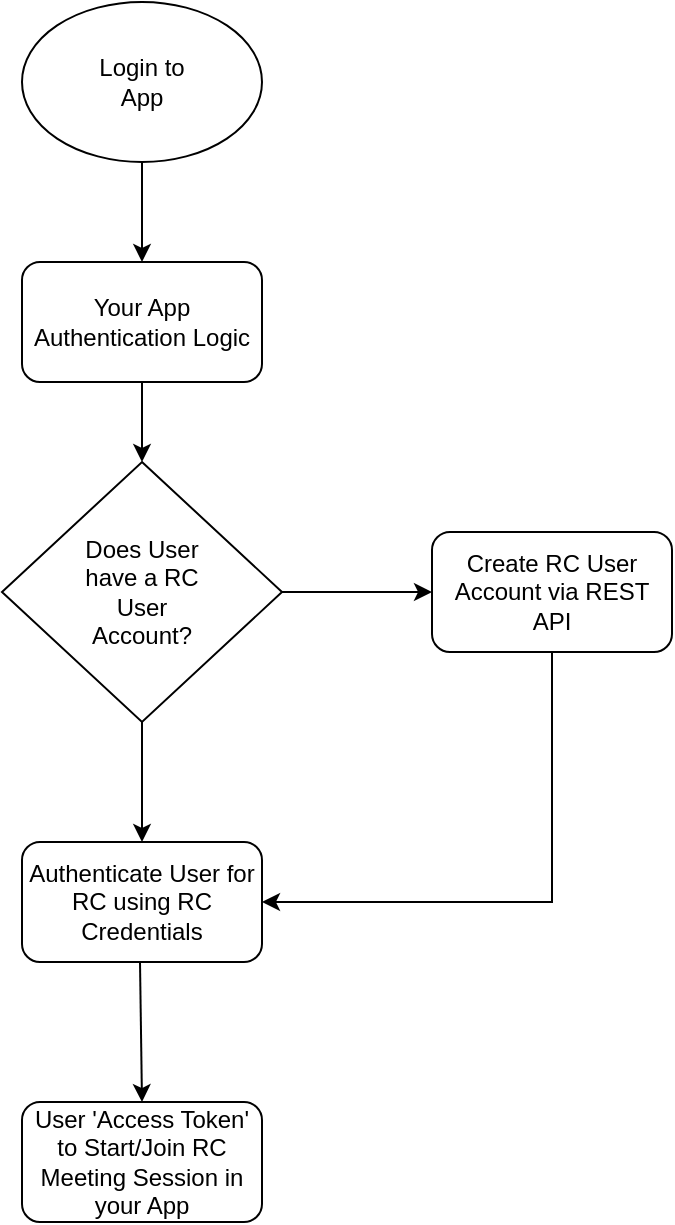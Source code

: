 <mxfile version="16.5.6" type="github"><diagram id="NUjg3EpJZkrvfTNAjAqF" name="Page-1"><mxGraphModel dx="1298" dy="-260" grid="1" gridSize="10" guides="1" tooltips="1" connect="1" arrows="1" fold="1" page="1" pageScale="1" pageWidth="850" pageHeight="1100" math="0" shadow="0"><root><mxCell id="0"/><mxCell id="1" parent="0"/><mxCell id="8M2mylyNKeDelmQ3rd_k-2" value="" style="ellipse;whiteSpace=wrap;html=1;" vertex="1" parent="1"><mxGeometry x="365" y="1150" width="120" height="80" as="geometry"/></mxCell><mxCell id="8M2mylyNKeDelmQ3rd_k-3" value="Login to App" style="text;html=1;strokeColor=none;fillColor=none;align=center;verticalAlign=middle;whiteSpace=wrap;rounded=0;" vertex="1" parent="1"><mxGeometry x="395" y="1175" width="60" height="30" as="geometry"/></mxCell><mxCell id="8M2mylyNKeDelmQ3rd_k-4" value="Your App Authentication Logic" style="rounded=1;whiteSpace=wrap;html=1;" vertex="1" parent="1"><mxGeometry x="365" y="1280" width="120" height="60" as="geometry"/></mxCell><mxCell id="8M2mylyNKeDelmQ3rd_k-6" value="" style="rhombus;whiteSpace=wrap;html=1;" vertex="1" parent="1"><mxGeometry x="355" y="1380" width="140" height="130" as="geometry"/></mxCell><mxCell id="8M2mylyNKeDelmQ3rd_k-7" value="Does User have a RC User Account?" style="text;html=1;strokeColor=none;fillColor=none;align=center;verticalAlign=middle;whiteSpace=wrap;rounded=0;" vertex="1" parent="1"><mxGeometry x="395" y="1430" width="60" height="30" as="geometry"/></mxCell><mxCell id="8M2mylyNKeDelmQ3rd_k-8" value="" style="endArrow=classic;html=1;rounded=0;exitX=1;exitY=0.5;exitDx=0;exitDy=0;" edge="1" parent="1" source="8M2mylyNKeDelmQ3rd_k-6"><mxGeometry width="50" height="50" relative="1" as="geometry"><mxPoint x="400" y="1540" as="sourcePoint"/><mxPoint x="570" y="1445" as="targetPoint"/></mxGeometry></mxCell><mxCell id="8M2mylyNKeDelmQ3rd_k-9" value="Create RC User Account via REST API" style="rounded=1;whiteSpace=wrap;html=1;" vertex="1" parent="1"><mxGeometry x="570" y="1415" width="120" height="60" as="geometry"/></mxCell><mxCell id="8M2mylyNKeDelmQ3rd_k-10" value="Authenticate User for RC using RC Credentials" style="rounded=1;whiteSpace=wrap;html=1;" vertex="1" parent="1"><mxGeometry x="365" y="1570" width="120" height="60" as="geometry"/></mxCell><mxCell id="8M2mylyNKeDelmQ3rd_k-11" value="" style="endArrow=classic;html=1;rounded=0;exitX=0.5;exitY=1;exitDx=0;exitDy=0;entryX=1;entryY=0.5;entryDx=0;entryDy=0;" edge="1" parent="1" source="8M2mylyNKeDelmQ3rd_k-9" target="8M2mylyNKeDelmQ3rd_k-10"><mxGeometry width="50" height="50" relative="1" as="geometry"><mxPoint x="400" y="1540" as="sourcePoint"/><mxPoint x="560" y="1590" as="targetPoint"/><Array as="points"><mxPoint x="630" y="1600"/></Array></mxGeometry></mxCell><mxCell id="8M2mylyNKeDelmQ3rd_k-12" value="" style="endArrow=classic;html=1;rounded=0;exitX=0.5;exitY=1;exitDx=0;exitDy=0;entryX=0.5;entryY=0;entryDx=0;entryDy=0;" edge="1" parent="1" source="8M2mylyNKeDelmQ3rd_k-6" target="8M2mylyNKeDelmQ3rd_k-10"><mxGeometry width="50" height="50" relative="1" as="geometry"><mxPoint x="400" y="1540" as="sourcePoint"/><mxPoint x="430" y="1560" as="targetPoint"/></mxGeometry></mxCell><mxCell id="8M2mylyNKeDelmQ3rd_k-13" value="" style="endArrow=classic;html=1;rounded=0;exitX=0.5;exitY=1;exitDx=0;exitDy=0;entryX=0.5;entryY=0;entryDx=0;entryDy=0;" edge="1" parent="1" source="8M2mylyNKeDelmQ3rd_k-4" target="8M2mylyNKeDelmQ3rd_k-6"><mxGeometry width="50" height="50" relative="1" as="geometry"><mxPoint x="400" y="1540" as="sourcePoint"/><mxPoint x="450" y="1490" as="targetPoint"/></mxGeometry></mxCell><mxCell id="8M2mylyNKeDelmQ3rd_k-14" value="" style="endArrow=classic;html=1;rounded=0;exitX=0.5;exitY=1;exitDx=0;exitDy=0;entryX=0.5;entryY=0;entryDx=0;entryDy=0;" edge="1" parent="1" source="8M2mylyNKeDelmQ3rd_k-2" target="8M2mylyNKeDelmQ3rd_k-4"><mxGeometry width="50" height="50" relative="1" as="geometry"><mxPoint x="435" y="1350" as="sourcePoint"/><mxPoint x="435" y="1390" as="targetPoint"/></mxGeometry></mxCell><mxCell id="8M2mylyNKeDelmQ3rd_k-15" value="User 'Access Token' to Start/Join RC Meeting Session in your App" style="rounded=1;whiteSpace=wrap;html=1;" vertex="1" parent="1"><mxGeometry x="365" y="1700" width="120" height="60" as="geometry"/></mxCell><mxCell id="8M2mylyNKeDelmQ3rd_k-16" value="" style="endArrow=classic;html=1;rounded=0;exitX=0.5;exitY=1;exitDx=0;exitDy=0;entryX=0.5;entryY=0;entryDx=0;entryDy=0;" edge="1" parent="1" target="8M2mylyNKeDelmQ3rd_k-15"><mxGeometry width="50" height="50" relative="1" as="geometry"><mxPoint x="424" y="1630" as="sourcePoint"/><mxPoint x="424" y="1690" as="targetPoint"/></mxGeometry></mxCell></root></mxGraphModel></diagram></mxfile>